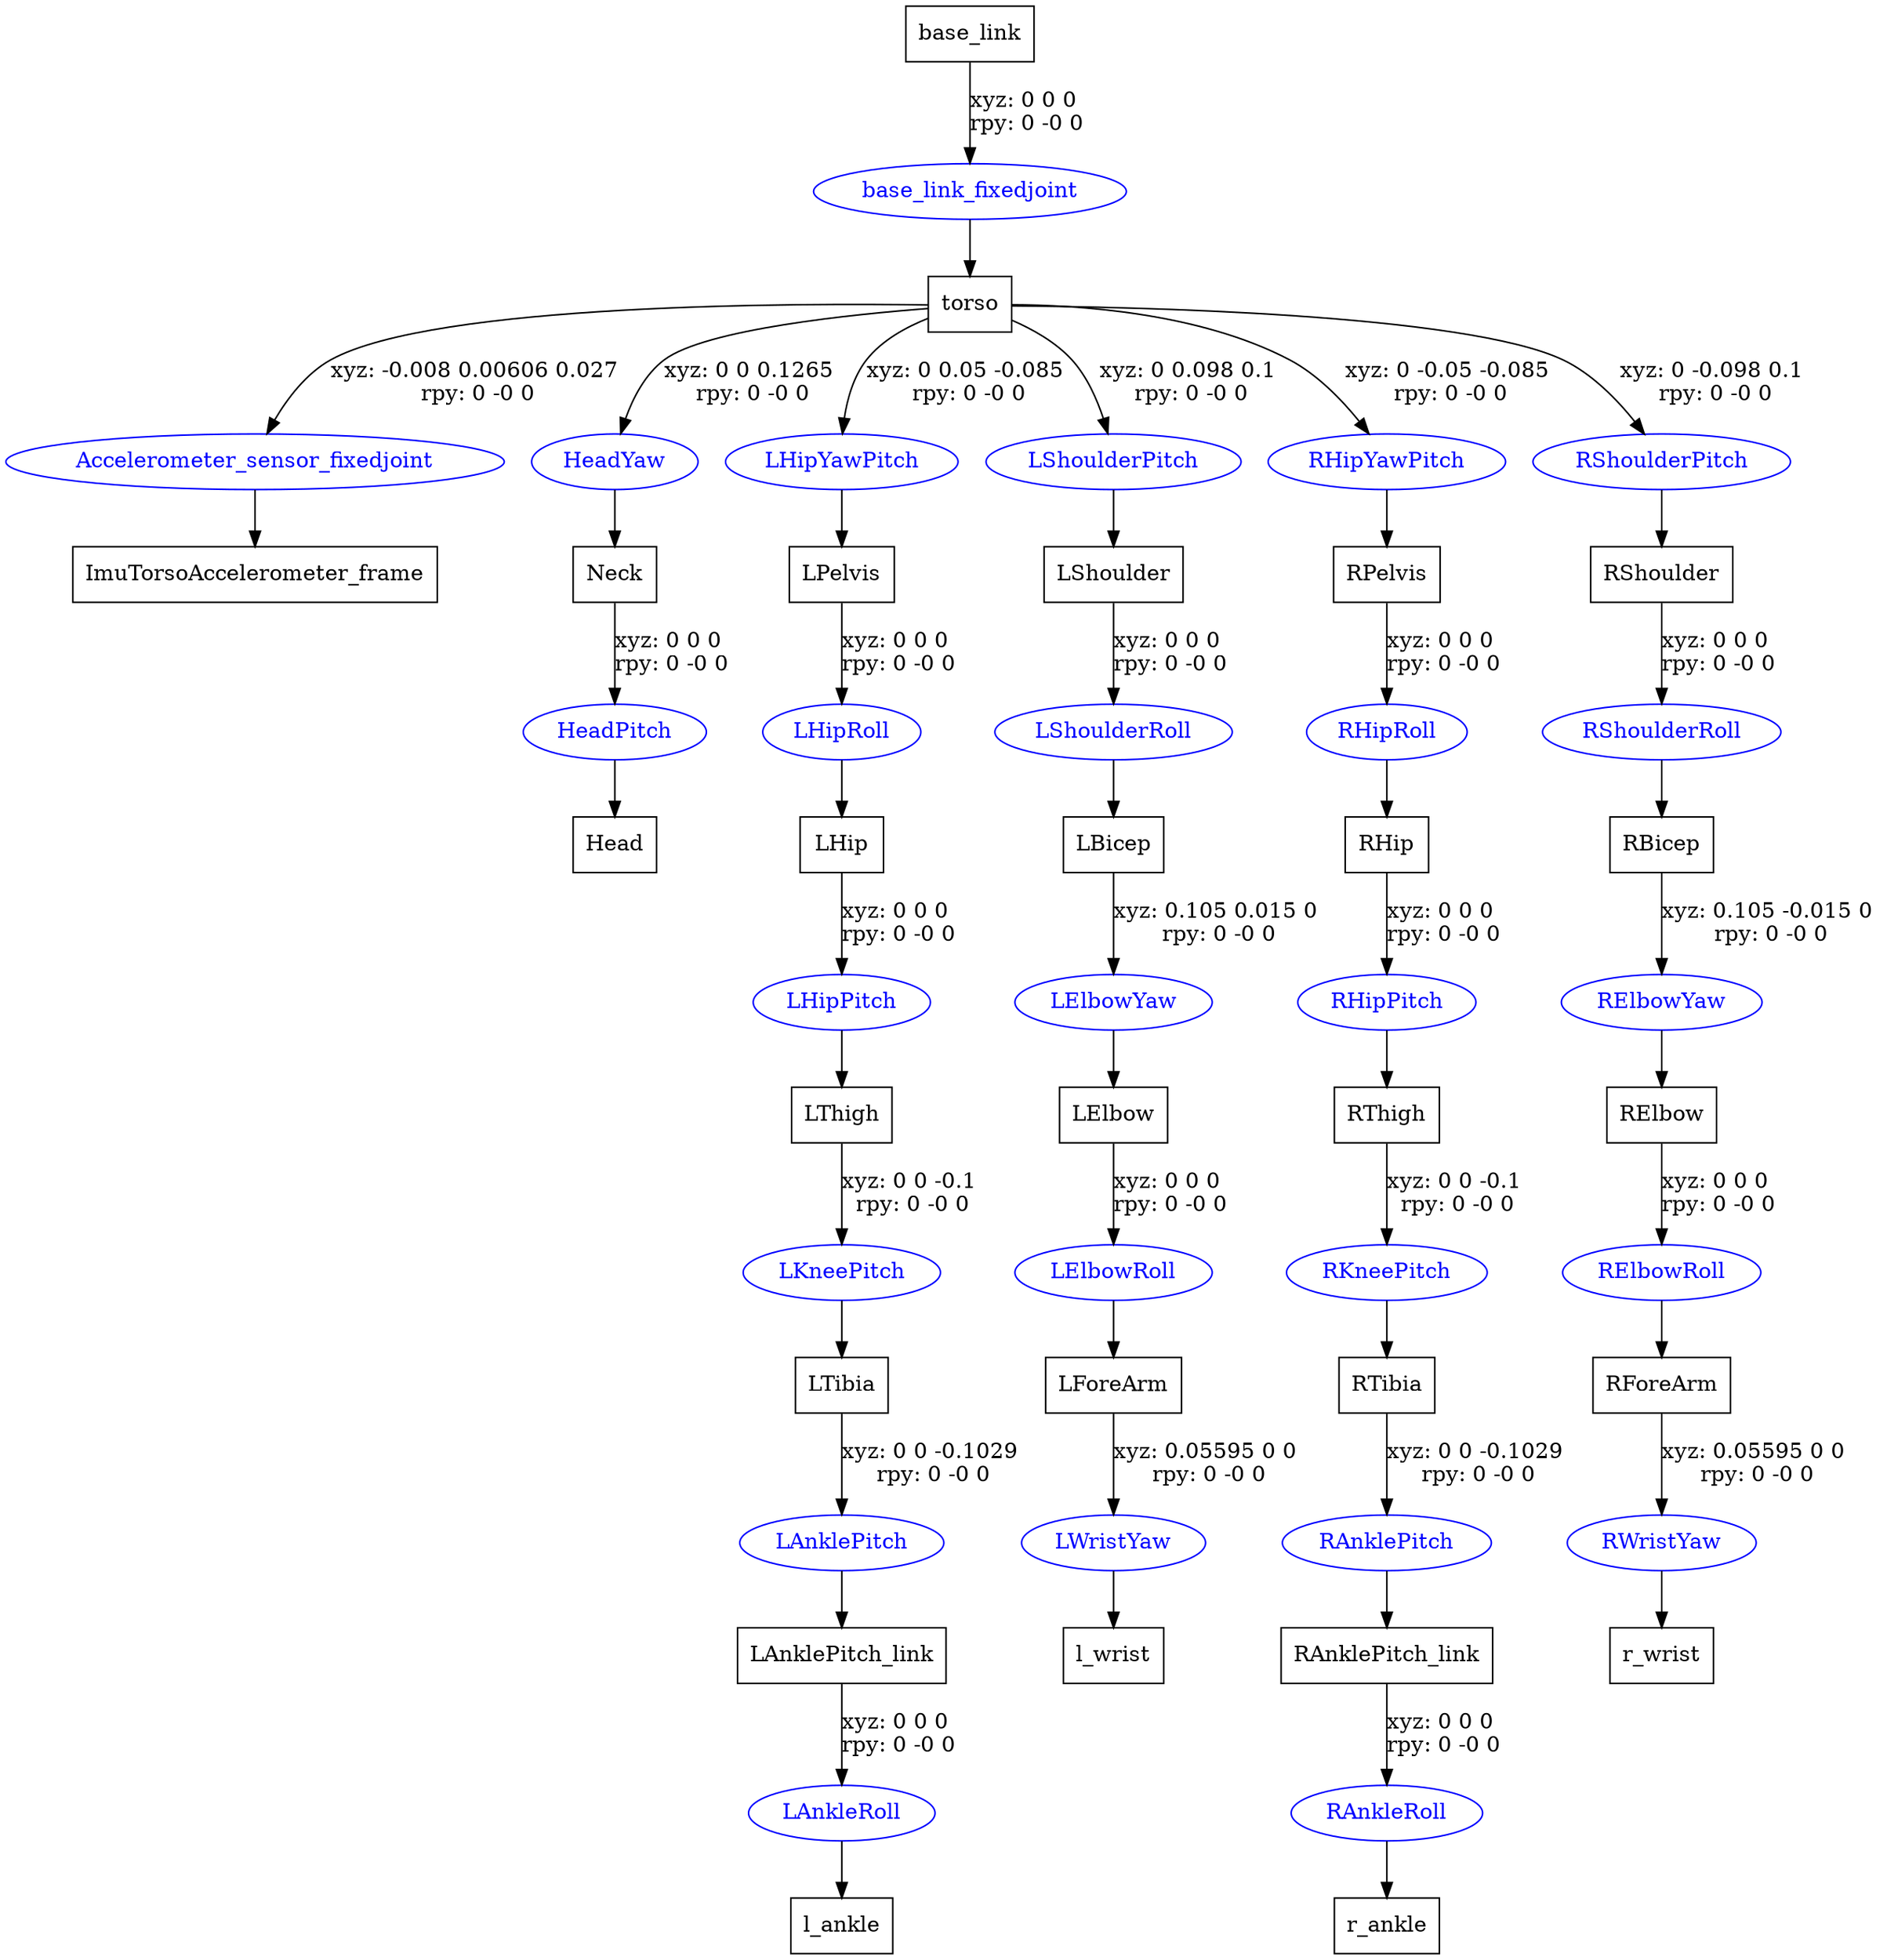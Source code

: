 digraph G {
node [shape=box];
"base_link" [label="base_link"];
"torso" [label="torso"];
"ImuTorsoAccelerometer_frame" [label="ImuTorsoAccelerometer_frame"];
"Neck" [label="Neck"];
"Head" [label="Head"];
"LPelvis" [label="LPelvis"];
"LHip" [label="LHip"];
"LThigh" [label="LThigh"];
"LTibia" [label="LTibia"];
"LAnklePitch_link" [label="LAnklePitch_link"];
"l_ankle" [label="l_ankle"];
"LShoulder" [label="LShoulder"];
"LBicep" [label="LBicep"];
"LElbow" [label="LElbow"];
"LForeArm" [label="LForeArm"];
"l_wrist" [label="l_wrist"];
"RPelvis" [label="RPelvis"];
"RHip" [label="RHip"];
"RThigh" [label="RThigh"];
"RTibia" [label="RTibia"];
"RAnklePitch_link" [label="RAnklePitch_link"];
"r_ankle" [label="r_ankle"];
"RShoulder" [label="RShoulder"];
"RBicep" [label="RBicep"];
"RElbow" [label="RElbow"];
"RForeArm" [label="RForeArm"];
"r_wrist" [label="r_wrist"];
node [shape=ellipse, color=blue, fontcolor=blue];
"base_link" -> "base_link_fixedjoint" [label="xyz: 0 0 0 \nrpy: 0 -0 0"]
"base_link_fixedjoint" -> "torso"
"torso" -> "Accelerometer_sensor_fixedjoint" [label="xyz: -0.008 0.00606 0.027 \nrpy: 0 -0 0"]
"Accelerometer_sensor_fixedjoint" -> "ImuTorsoAccelerometer_frame"
"torso" -> "HeadYaw" [label="xyz: 0 0 0.1265 \nrpy: 0 -0 0"]
"HeadYaw" -> "Neck"
"Neck" -> "HeadPitch" [label="xyz: 0 0 0 \nrpy: 0 -0 0"]
"HeadPitch" -> "Head"
"torso" -> "LHipYawPitch" [label="xyz: 0 0.05 -0.085 \nrpy: 0 -0 0"]
"LHipYawPitch" -> "LPelvis"
"LPelvis" -> "LHipRoll" [label="xyz: 0 0 0 \nrpy: 0 -0 0"]
"LHipRoll" -> "LHip"
"LHip" -> "LHipPitch" [label="xyz: 0 0 0 \nrpy: 0 -0 0"]
"LHipPitch" -> "LThigh"
"LThigh" -> "LKneePitch" [label="xyz: 0 0 -0.1 \nrpy: 0 -0 0"]
"LKneePitch" -> "LTibia"
"LTibia" -> "LAnklePitch" [label="xyz: 0 0 -0.1029 \nrpy: 0 -0 0"]
"LAnklePitch" -> "LAnklePitch_link"
"LAnklePitch_link" -> "LAnkleRoll" [label="xyz: 0 0 0 \nrpy: 0 -0 0"]
"LAnkleRoll" -> "l_ankle"
"torso" -> "LShoulderPitch" [label="xyz: 0 0.098 0.1 \nrpy: 0 -0 0"]
"LShoulderPitch" -> "LShoulder"
"LShoulder" -> "LShoulderRoll" [label="xyz: 0 0 0 \nrpy: 0 -0 0"]
"LShoulderRoll" -> "LBicep"
"LBicep" -> "LElbowYaw" [label="xyz: 0.105 0.015 0 \nrpy: 0 -0 0"]
"LElbowYaw" -> "LElbow"
"LElbow" -> "LElbowRoll" [label="xyz: 0 0 0 \nrpy: 0 -0 0"]
"LElbowRoll" -> "LForeArm"
"LForeArm" -> "LWristYaw" [label="xyz: 0.05595 0 0 \nrpy: 0 -0 0"]
"LWristYaw" -> "l_wrist"
"torso" -> "RHipYawPitch" [label="xyz: 0 -0.05 -0.085 \nrpy: 0 -0 0"]
"RHipYawPitch" -> "RPelvis"
"RPelvis" -> "RHipRoll" [label="xyz: 0 0 0 \nrpy: 0 -0 0"]
"RHipRoll" -> "RHip"
"RHip" -> "RHipPitch" [label="xyz: 0 0 0 \nrpy: 0 -0 0"]
"RHipPitch" -> "RThigh"
"RThigh" -> "RKneePitch" [label="xyz: 0 0 -0.1 \nrpy: 0 -0 0"]
"RKneePitch" -> "RTibia"
"RTibia" -> "RAnklePitch" [label="xyz: 0 0 -0.1029 \nrpy: 0 -0 0"]
"RAnklePitch" -> "RAnklePitch_link"
"RAnklePitch_link" -> "RAnkleRoll" [label="xyz: 0 0 0 \nrpy: 0 -0 0"]
"RAnkleRoll" -> "r_ankle"
"torso" -> "RShoulderPitch" [label="xyz: 0 -0.098 0.1 \nrpy: 0 -0 0"]
"RShoulderPitch" -> "RShoulder"
"RShoulder" -> "RShoulderRoll" [label="xyz: 0 0 0 \nrpy: 0 -0 0"]
"RShoulderRoll" -> "RBicep"
"RBicep" -> "RElbowYaw" [label="xyz: 0.105 -0.015 0 \nrpy: 0 -0 0"]
"RElbowYaw" -> "RElbow"
"RElbow" -> "RElbowRoll" [label="xyz: 0 0 0 \nrpy: 0 -0 0"]
"RElbowRoll" -> "RForeArm"
"RForeArm" -> "RWristYaw" [label="xyz: 0.05595 0 0 \nrpy: 0 -0 0"]
"RWristYaw" -> "r_wrist"
}
